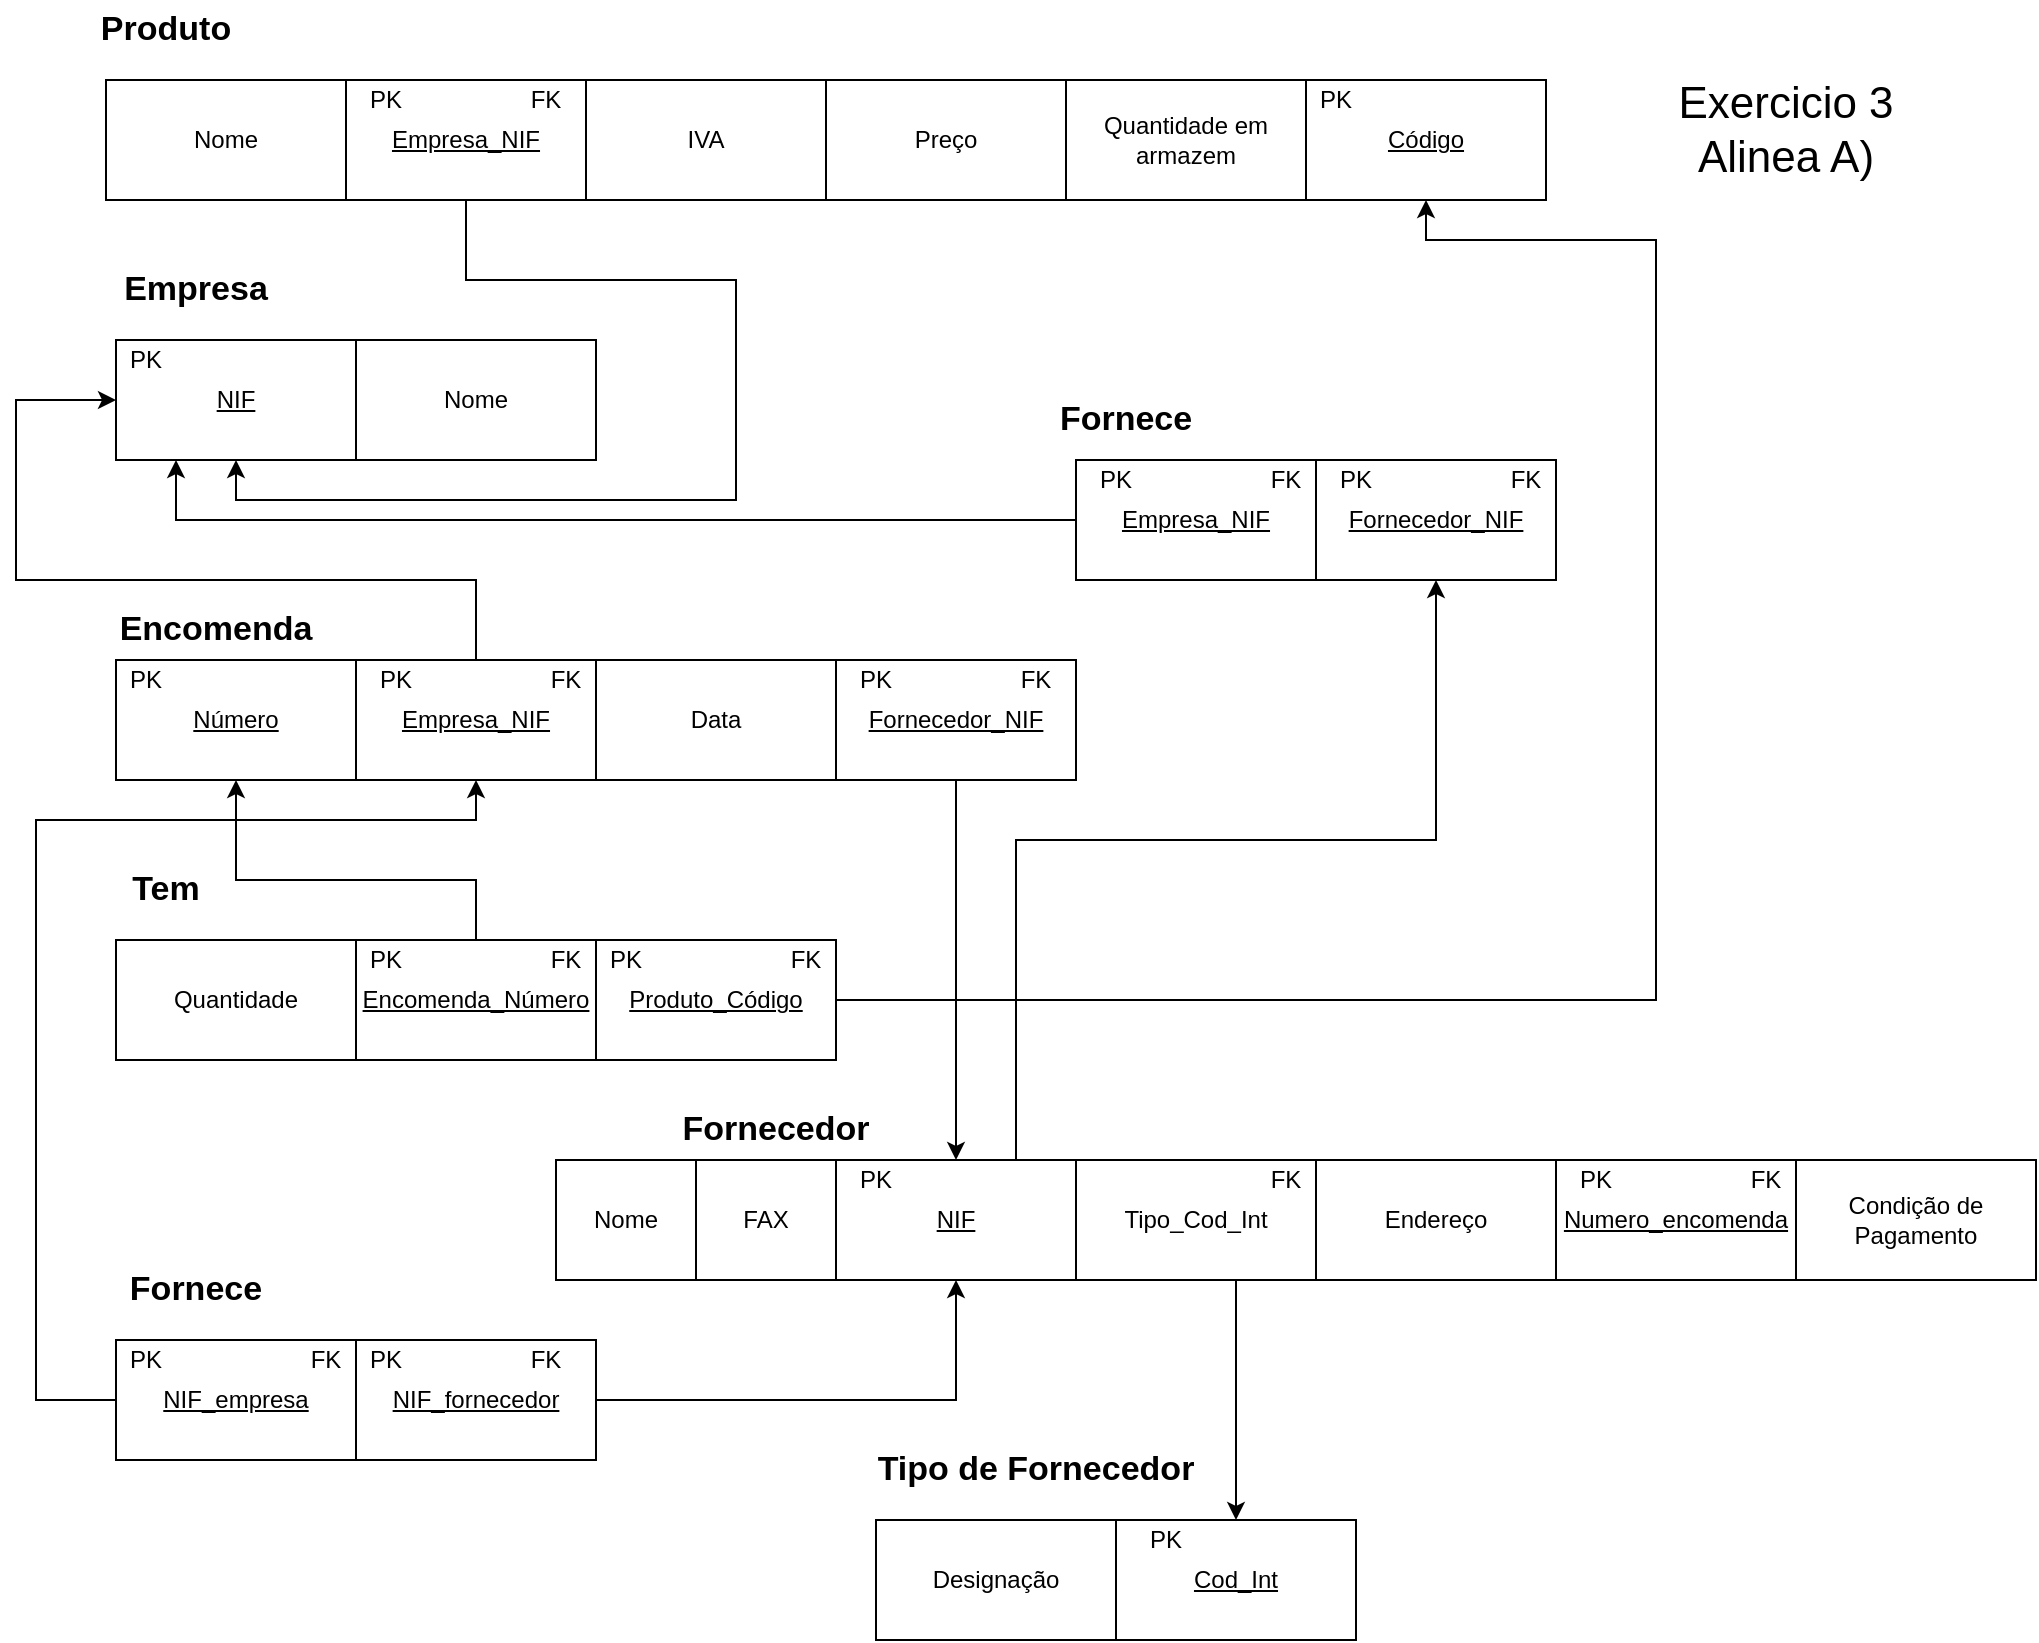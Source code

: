 <mxfile version="21.0.6" type="device"><diagram id="eHL8OaW10dsQG3g6--AR" name="Page-1"><mxGraphModel dx="1674" dy="731" grid="1" gridSize="10" guides="1" tooltips="1" connect="1" arrows="1" fold="1" page="1" pageScale="1" pageWidth="850" pageHeight="1100" math="0" shadow="0"><root><mxCell id="0"/><mxCell id="1" parent="0"/><mxCell id="gYfxAdjZzy2686fwl5_t-1" value="&lt;u&gt;Código&lt;/u&gt;" style="rounded=0;whiteSpace=wrap;html=1;" parent="1" vertex="1"><mxGeometry x="675" y="70" width="120" height="60" as="geometry"/></mxCell><mxCell id="gYfxAdjZzy2686fwl5_t-2" value="IVA" style="rounded=0;whiteSpace=wrap;html=1;" parent="1" vertex="1"><mxGeometry x="315" y="70" width="120" height="60" as="geometry"/></mxCell><mxCell id="gYfxAdjZzy2686fwl5_t-3" value="Nome" style="rounded=0;whiteSpace=wrap;html=1;" parent="1" vertex="1"><mxGeometry x="75" y="70" width="120" height="60" as="geometry"/></mxCell><mxCell id="gYfxAdjZzy2686fwl5_t-4" value="Produto" style="text;html=1;strokeColor=none;fillColor=none;align=center;verticalAlign=middle;whiteSpace=wrap;rounded=0;fontStyle=1;fontSize=17;" parent="1" vertex="1"><mxGeometry x="75" y="30" width="60" height="30" as="geometry"/></mxCell><mxCell id="gYfxAdjZzy2686fwl5_t-6" value="&lt;u&gt;NIF&lt;/u&gt;" style="rounded=0;whiteSpace=wrap;html=1;" parent="1" vertex="1"><mxGeometry x="80" y="200" width="120" height="60" as="geometry"/></mxCell><mxCell id="gYfxAdjZzy2686fwl5_t-7" value="Nome" style="rounded=0;whiteSpace=wrap;html=1;" parent="1" vertex="1"><mxGeometry x="200" y="200" width="120" height="60" as="geometry"/></mxCell><mxCell id="gYfxAdjZzy2686fwl5_t-9" value="Empresa" style="text;html=1;strokeColor=none;fillColor=none;align=center;verticalAlign=middle;whiteSpace=wrap;rounded=0;fontStyle=1;fontSize=17;" parent="1" vertex="1"><mxGeometry x="90" y="160" width="60" height="30" as="geometry"/></mxCell><mxCell id="gYfxAdjZzy2686fwl5_t-10" value="&lt;u&gt;Empresa_NIF&lt;/u&gt;" style="rounded=0;whiteSpace=wrap;html=1;" parent="1" vertex="1"><mxGeometry x="195" y="70" width="120" height="60" as="geometry"/></mxCell><mxCell id="gYfxAdjZzy2686fwl5_t-12" value="Preço" style="rounded=0;whiteSpace=wrap;html=1;" parent="1" vertex="1"><mxGeometry x="435" y="70" width="120" height="60" as="geometry"/></mxCell><mxCell id="gYfxAdjZzy2686fwl5_t-13" value="Quantidade em armazem" style="rounded=0;whiteSpace=wrap;html=1;" parent="1" vertex="1"><mxGeometry x="555" y="70" width="120" height="60" as="geometry"/></mxCell><mxCell id="gYfxAdjZzy2686fwl5_t-15" value="&lt;u&gt;Número&lt;/u&gt;" style="rounded=0;whiteSpace=wrap;html=1;" parent="1" vertex="1"><mxGeometry x="80" y="360" width="120" height="60" as="geometry"/></mxCell><mxCell id="gYfxAdjZzy2686fwl5_t-16" value="Data" style="rounded=0;whiteSpace=wrap;html=1;" parent="1" vertex="1"><mxGeometry x="320" y="360" width="120" height="60" as="geometry"/></mxCell><mxCell id="gYfxAdjZzy2686fwl5_t-17" value="Encomenda" style="text;html=1;strokeColor=none;fillColor=none;align=center;verticalAlign=middle;whiteSpace=wrap;rounded=0;fontStyle=1;fontSize=17;" parent="1" vertex="1"><mxGeometry x="90" y="330" width="80" height="30" as="geometry"/></mxCell><mxCell id="gYfxAdjZzy2686fwl5_t-20" value="&lt;u&gt;NIF&lt;/u&gt;" style="rounded=0;whiteSpace=wrap;html=1;" parent="1" vertex="1"><mxGeometry x="440" y="610" width="120" height="60" as="geometry"/></mxCell><mxCell id="gYfxAdjZzy2686fwl5_t-21" value="Endereço" style="rounded=0;whiteSpace=wrap;html=1;" parent="1" vertex="1"><mxGeometry x="680" y="610" width="120" height="60" as="geometry"/></mxCell><mxCell id="gYfxAdjZzy2686fwl5_t-22" value="FAX" style="rounded=0;whiteSpace=wrap;html=1;" parent="1" vertex="1"><mxGeometry x="370" y="610" width="70" height="60" as="geometry"/></mxCell><mxCell id="gYfxAdjZzy2686fwl5_t-23" value="Fornecedor" style="text;html=1;strokeColor=none;fillColor=none;align=center;verticalAlign=middle;whiteSpace=wrap;rounded=0;fontStyle=1;fontSize=17;" parent="1" vertex="1"><mxGeometry x="380" y="580" width="60" height="30" as="geometry"/></mxCell><mxCell id="gYfxAdjZzy2686fwl5_t-24" value="Nome" style="rounded=0;whiteSpace=wrap;html=1;" parent="1" vertex="1"><mxGeometry x="300" y="610" width="70" height="60" as="geometry"/></mxCell><mxCell id="gYfxAdjZzy2686fwl5_t-25" value="Condição de Pagamento" style="rounded=0;whiteSpace=wrap;html=1;" parent="1" vertex="1"><mxGeometry x="920" y="610" width="120" height="60" as="geometry"/></mxCell><mxCell id="gYfxAdjZzy2686fwl5_t-33" value="&lt;u&gt;Cod_Int&lt;/u&gt;" style="rounded=0;whiteSpace=wrap;html=1;" parent="1" vertex="1"><mxGeometry x="580" y="790" width="120" height="60" as="geometry"/></mxCell><mxCell id="gYfxAdjZzy2686fwl5_t-36" value="Tipo de Fornecedor" style="text;html=1;strokeColor=none;fillColor=none;align=center;verticalAlign=middle;whiteSpace=wrap;rounded=0;fontStyle=1;fontSize=17;" parent="1" vertex="1"><mxGeometry x="450" y="750" width="180" height="30" as="geometry"/></mxCell><mxCell id="gYfxAdjZzy2686fwl5_t-37" value="Designação" style="rounded=0;whiteSpace=wrap;html=1;" parent="1" vertex="1"><mxGeometry x="460" y="790" width="120" height="60" as="geometry"/></mxCell><mxCell id="gYfxAdjZzy2686fwl5_t-40" value="&lt;u&gt;Empresa_NIF&lt;/u&gt;" style="rounded=0;whiteSpace=wrap;html=1;" parent="1" vertex="1"><mxGeometry x="560" y="260" width="120" height="60" as="geometry"/></mxCell><mxCell id="gYfxAdjZzy2686fwl5_t-41" value="&lt;u&gt;Fornecedor_NIF&lt;/u&gt;" style="rounded=0;whiteSpace=wrap;html=1;" parent="1" vertex="1"><mxGeometry x="680" y="260" width="120" height="60" as="geometry"/></mxCell><mxCell id="gYfxAdjZzy2686fwl5_t-42" value="Fornece" style="text;html=1;strokeColor=none;fillColor=none;align=center;verticalAlign=middle;whiteSpace=wrap;rounded=0;fontStyle=1;fontSize=17;" parent="1" vertex="1"><mxGeometry x="555" y="225" width="60" height="30" as="geometry"/></mxCell><mxCell id="gYfxAdjZzy2686fwl5_t-53" value="Tipo_Cod_Int" style="rounded=0;whiteSpace=wrap;html=1;" parent="1" vertex="1"><mxGeometry x="560" y="610" width="120" height="60" as="geometry"/></mxCell><mxCell id="gYfxAdjZzy2686fwl5_t-55" value="&lt;u&gt;Fornecedor_NIF&lt;/u&gt;" style="rounded=0;whiteSpace=wrap;html=1;" parent="1" vertex="1"><mxGeometry x="440" y="360" width="120" height="60" as="geometry"/></mxCell><mxCell id="gYfxAdjZzy2686fwl5_t-56" value="&lt;u&gt;Empresa_NIF&lt;/u&gt;" style="rounded=0;whiteSpace=wrap;html=1;" parent="1" vertex="1"><mxGeometry x="200" y="360" width="120" height="60" as="geometry"/></mxCell><mxCell id="gYfxAdjZzy2686fwl5_t-59" value="Quantidade" style="rounded=0;whiteSpace=wrap;html=1;" parent="1" vertex="1"><mxGeometry x="80" y="500" width="120" height="60" as="geometry"/></mxCell><mxCell id="gYfxAdjZzy2686fwl5_t-61" value="Tem" style="text;html=1;strokeColor=none;fillColor=none;align=center;verticalAlign=middle;whiteSpace=wrap;rounded=0;fontStyle=1;fontSize=17;" parent="1" vertex="1"><mxGeometry x="65" y="460" width="80" height="30" as="geometry"/></mxCell><mxCell id="gYfxAdjZzy2686fwl5_t-62" value="&lt;u&gt;Produto_Código&lt;/u&gt;" style="rounded=0;whiteSpace=wrap;html=1;" parent="1" vertex="1"><mxGeometry x="320" y="500" width="120" height="60" as="geometry"/></mxCell><mxCell id="gYfxAdjZzy2686fwl5_t-63" value="&lt;u&gt;Encomenda_Número&lt;/u&gt;" style="rounded=0;whiteSpace=wrap;html=1;" parent="1" vertex="1"><mxGeometry x="200" y="500" width="120" height="60" as="geometry"/></mxCell><mxCell id="gYfxAdjZzy2686fwl5_t-81" value="&lt;u&gt;Numero_encomenda&lt;/u&gt;" style="rounded=0;whiteSpace=wrap;html=1;" parent="1" vertex="1"><mxGeometry x="800" y="610" width="120" height="60" as="geometry"/></mxCell><mxCell id="R3dNH66b4qSO5ilORrU0-4" value="FK" style="text;html=1;strokeColor=none;fillColor=none;align=center;verticalAlign=middle;whiteSpace=wrap;rounded=0;" parent="1" vertex="1"><mxGeometry x="400" y="500" width="50" height="20" as="geometry"/></mxCell><mxCell id="R3dNH66b4qSO5ilORrU0-5" value="PK" style="text;html=1;strokeColor=none;fillColor=none;align=center;verticalAlign=middle;whiteSpace=wrap;rounded=0;" parent="1" vertex="1"><mxGeometry x="310" y="500" width="50" height="20" as="geometry"/></mxCell><mxCell id="R3dNH66b4qSO5ilORrU0-6" value="FK" style="text;html=1;strokeColor=none;fillColor=none;align=center;verticalAlign=middle;whiteSpace=wrap;rounded=0;" parent="1" vertex="1"><mxGeometry x="515" y="360" width="50" height="20" as="geometry"/></mxCell><mxCell id="R3dNH66b4qSO5ilORrU0-7" value="PK" style="text;html=1;strokeColor=none;fillColor=none;align=center;verticalAlign=middle;whiteSpace=wrap;rounded=0;" parent="1" vertex="1"><mxGeometry x="435" y="610" width="50" height="20" as="geometry"/></mxCell><mxCell id="R3dNH66b4qSO5ilORrU0-11" value="Fornece" style="text;html=1;strokeColor=none;fillColor=none;align=center;verticalAlign=middle;whiteSpace=wrap;rounded=0;fontStyle=1;fontSize=17;" parent="1" vertex="1"><mxGeometry x="80" y="660" width="80" height="30" as="geometry"/></mxCell><mxCell id="R3dNH66b4qSO5ilORrU0-12" value="&lt;u&gt;NIF_fornecedor&lt;/u&gt;" style="rounded=0;whiteSpace=wrap;html=1;" parent="1" vertex="1"><mxGeometry x="200" y="700" width="120" height="60" as="geometry"/></mxCell><mxCell id="R3dNH66b4qSO5ilORrU0-14" value="&lt;u&gt;NIF_empresa&lt;/u&gt;" style="rounded=0;whiteSpace=wrap;html=1;" parent="1" vertex="1"><mxGeometry x="80" y="700" width="120" height="60" as="geometry"/></mxCell><mxCell id="R3dNH66b4qSO5ilORrU0-15" value="" style="endArrow=classic;html=1;rounded=0;fontSize=17;exitX=0.5;exitY=1;exitDx=0;exitDy=0;entryX=0.5;entryY=1;entryDx=0;entryDy=0;" parent="1" source="gYfxAdjZzy2686fwl5_t-10" target="gYfxAdjZzy2686fwl5_t-6" edge="1"><mxGeometry width="50" height="50" relative="1" as="geometry"><mxPoint x="340" y="300" as="sourcePoint"/><mxPoint x="390" y="250" as="targetPoint"/><Array as="points"><mxPoint x="255" y="170"/><mxPoint x="390" y="170"/><mxPoint x="390" y="280"/><mxPoint x="140" y="280"/></Array></mxGeometry></mxCell><mxCell id="R3dNH66b4qSO5ilORrU0-16" value="PK" style="text;html=1;strokeColor=none;fillColor=none;align=center;verticalAlign=middle;whiteSpace=wrap;rounded=0;" parent="1" vertex="1"><mxGeometry x="70" y="200" width="50" height="20" as="geometry"/></mxCell><mxCell id="R3dNH66b4qSO5ilORrU0-17" value="FK" style="text;html=1;strokeColor=none;fillColor=none;align=center;verticalAlign=middle;whiteSpace=wrap;rounded=0;" parent="1" vertex="1"><mxGeometry x="270" y="70" width="50" height="20" as="geometry"/></mxCell><mxCell id="R3dNH66b4qSO5ilORrU0-18" value="PK" style="text;html=1;strokeColor=none;fillColor=none;align=center;verticalAlign=middle;whiteSpace=wrap;rounded=0;" parent="1" vertex="1"><mxGeometry x="190" y="70" width="50" height="20" as="geometry"/></mxCell><mxCell id="R3dNH66b4qSO5ilORrU0-23" value="" style="endArrow=classic;html=1;rounded=0;fontSize=17;entryX=0.25;entryY=1;entryDx=0;entryDy=0;exitX=0;exitY=0.5;exitDx=0;exitDy=0;" parent="1" source="gYfxAdjZzy2686fwl5_t-40" target="gYfxAdjZzy2686fwl5_t-6" edge="1"><mxGeometry width="50" height="50" relative="1" as="geometry"><mxPoint x="550" y="310" as="sourcePoint"/><mxPoint x="390" y="250" as="targetPoint"/><Array as="points"><mxPoint x="110" y="290"/></Array></mxGeometry></mxCell><mxCell id="R3dNH66b4qSO5ilORrU0-24" value="FK" style="text;html=1;strokeColor=none;fillColor=none;align=center;verticalAlign=middle;whiteSpace=wrap;rounded=0;" parent="1" vertex="1"><mxGeometry x="640" y="260" width="50" height="20" as="geometry"/></mxCell><mxCell id="R3dNH66b4qSO5ilORrU0-25" value="PK" style="text;html=1;strokeColor=none;fillColor=none;align=center;verticalAlign=middle;whiteSpace=wrap;rounded=0;" parent="1" vertex="1"><mxGeometry x="675" y="260" width="50" height="20" as="geometry"/></mxCell><mxCell id="R3dNH66b4qSO5ilORrU0-26" value="FK" style="text;html=1;strokeColor=none;fillColor=none;align=center;verticalAlign=middle;whiteSpace=wrap;rounded=0;" parent="1" vertex="1"><mxGeometry x="760" y="260" width="50" height="20" as="geometry"/></mxCell><mxCell id="R3dNH66b4qSO5ilORrU0-27" value="PK" style="text;html=1;strokeColor=none;fillColor=none;align=center;verticalAlign=middle;whiteSpace=wrap;rounded=0;" parent="1" vertex="1"><mxGeometry x="435" y="360" width="50" height="20" as="geometry"/></mxCell><mxCell id="R3dNH66b4qSO5ilORrU0-28" value="" style="endArrow=classic;html=1;rounded=0;fontSize=17;exitX=0.75;exitY=0;exitDx=0;exitDy=0;entryX=0.5;entryY=1;entryDx=0;entryDy=0;" parent="1" source="gYfxAdjZzy2686fwl5_t-20" target="gYfxAdjZzy2686fwl5_t-41" edge="1"><mxGeometry width="50" height="50" relative="1" as="geometry"><mxPoint x="340" y="410" as="sourcePoint"/><mxPoint x="390" y="360" as="targetPoint"/><Array as="points"><mxPoint x="530" y="450"/><mxPoint x="740" y="450"/></Array></mxGeometry></mxCell><mxCell id="R3dNH66b4qSO5ilORrU0-30" value="FK" style="text;html=1;strokeColor=none;fillColor=none;align=center;verticalAlign=middle;whiteSpace=wrap;rounded=0;" parent="1" vertex="1"><mxGeometry x="160" y="700" width="50" height="20" as="geometry"/></mxCell><mxCell id="R3dNH66b4qSO5ilORrU0-32" value="" style="endArrow=classic;html=1;rounded=0;fontSize=17;entryX=0.5;entryY=0;entryDx=0;entryDy=0;" parent="1" target="gYfxAdjZzy2686fwl5_t-33" edge="1"><mxGeometry width="50" height="50" relative="1" as="geometry"><mxPoint x="640" y="670" as="sourcePoint"/><mxPoint x="390" y="480" as="targetPoint"/></mxGeometry></mxCell><mxCell id="R3dNH66b4qSO5ilORrU0-33" value="FK" style="text;html=1;strokeColor=none;fillColor=none;align=center;verticalAlign=middle;whiteSpace=wrap;rounded=0;" parent="1" vertex="1"><mxGeometry x="280" y="360" width="50" height="20" as="geometry"/></mxCell><mxCell id="R3dNH66b4qSO5ilORrU0-34" value="PK" style="text;html=1;strokeColor=none;fillColor=none;align=center;verticalAlign=middle;whiteSpace=wrap;rounded=0;" parent="1" vertex="1"><mxGeometry x="195" y="360" width="50" height="20" as="geometry"/></mxCell><mxCell id="R3dNH66b4qSO5ilORrU0-35" value="PK" style="text;html=1;strokeColor=none;fillColor=none;align=center;verticalAlign=middle;whiteSpace=wrap;rounded=0;" parent="1" vertex="1"><mxGeometry x="190" y="500" width="50" height="20" as="geometry"/></mxCell><mxCell id="R3dNH66b4qSO5ilORrU0-37" value="" style="endArrow=classic;html=1;rounded=0;fontSize=17;entryX=0.5;entryY=0;entryDx=0;entryDy=0;" parent="1" target="gYfxAdjZzy2686fwl5_t-20" edge="1"><mxGeometry width="50" height="50" relative="1" as="geometry"><mxPoint x="500" y="420" as="sourcePoint"/><mxPoint x="500" y="600" as="targetPoint"/><Array as="points"/></mxGeometry></mxCell><mxCell id="R3dNH66b4qSO5ilORrU0-38" value="" style="endArrow=classic;html=1;rounded=0;fontSize=17;exitX=0.5;exitY=0;exitDx=0;exitDy=0;entryX=0;entryY=0.5;entryDx=0;entryDy=0;" parent="1" source="gYfxAdjZzy2686fwl5_t-56" target="gYfxAdjZzy2686fwl5_t-6" edge="1"><mxGeometry width="50" height="50" relative="1" as="geometry"><mxPoint x="290" y="410" as="sourcePoint"/><mxPoint x="340" y="360" as="targetPoint"/><Array as="points"><mxPoint x="260" y="320"/><mxPoint x="30" y="320"/><mxPoint x="30" y="230"/></Array></mxGeometry></mxCell><mxCell id="R3dNH66b4qSO5ilORrU0-39" value="PK" style="text;html=1;strokeColor=none;fillColor=none;align=center;verticalAlign=middle;whiteSpace=wrap;rounded=0;" parent="1" vertex="1"><mxGeometry x="665" y="70" width="50" height="20" as="geometry"/></mxCell><mxCell id="R3dNH66b4qSO5ilORrU0-40" value="" style="endArrow=classic;html=1;rounded=0;fontSize=17;exitX=0.5;exitY=0;exitDx=0;exitDy=0;entryX=0.5;entryY=1;entryDx=0;entryDy=0;" parent="1" source="gYfxAdjZzy2686fwl5_t-63" target="gYfxAdjZzy2686fwl5_t-15" edge="1"><mxGeometry width="50" height="50" relative="1" as="geometry"><mxPoint x="290" y="650" as="sourcePoint"/><mxPoint x="340" y="600" as="targetPoint"/><Array as="points"><mxPoint x="260" y="470"/><mxPoint x="140" y="470"/></Array></mxGeometry></mxCell><mxCell id="R3dNH66b4qSO5ilORrU0-42" value="FK" style="text;html=1;strokeColor=none;fillColor=none;align=center;verticalAlign=middle;whiteSpace=wrap;rounded=0;" parent="1" vertex="1"><mxGeometry x="280" y="500" width="50" height="20" as="geometry"/></mxCell><mxCell id="R3dNH66b4qSO5ilORrU0-43" value="PK" style="text;html=1;strokeColor=none;fillColor=none;align=center;verticalAlign=middle;whiteSpace=wrap;rounded=0;" parent="1" vertex="1"><mxGeometry x="580" y="790" width="50" height="20" as="geometry"/></mxCell><mxCell id="R3dNH66b4qSO5ilORrU0-44" value="FK" style="text;html=1;strokeColor=none;fillColor=none;align=center;verticalAlign=middle;whiteSpace=wrap;rounded=0;" parent="1" vertex="1"><mxGeometry x="640" y="610" width="50" height="20" as="geometry"/></mxCell><mxCell id="R3dNH66b4qSO5ilORrU0-45" value="PK" style="text;html=1;strokeColor=none;fillColor=none;align=center;verticalAlign=middle;whiteSpace=wrap;rounded=0;" parent="1" vertex="1"><mxGeometry x="555" y="260" width="50" height="20" as="geometry"/></mxCell><mxCell id="R3dNH66b4qSO5ilORrU0-46" value="" style="endArrow=classic;html=1;rounded=0;fontSize=17;exitX=1;exitY=0.5;exitDx=0;exitDy=0;entryX=0.5;entryY=1;entryDx=0;entryDy=0;" parent="1" source="gYfxAdjZzy2686fwl5_t-62" target="gYfxAdjZzy2686fwl5_t-1" edge="1"><mxGeometry width="50" height="50" relative="1" as="geometry"><mxPoint x="360" y="650" as="sourcePoint"/><mxPoint x="410" y="600" as="targetPoint"/><Array as="points"><mxPoint x="850" y="530"/><mxPoint x="850" y="280"/><mxPoint x="850" y="150"/><mxPoint x="735" y="150"/></Array></mxGeometry></mxCell><mxCell id="R3dNH66b4qSO5ilORrU0-47" value="" style="endArrow=classic;html=1;rounded=0;fontSize=17;exitX=0;exitY=0.5;exitDx=0;exitDy=0;entryX=0.5;entryY=1;entryDx=0;entryDy=0;" parent="1" source="R3dNH66b4qSO5ilORrU0-14" target="gYfxAdjZzy2686fwl5_t-56" edge="1"><mxGeometry width="50" height="50" relative="1" as="geometry"><mxPoint x="440" y="650" as="sourcePoint"/><mxPoint x="490" y="600" as="targetPoint"/><Array as="points"><mxPoint x="40" y="730"/><mxPoint x="40" y="440"/><mxPoint x="260" y="440"/></Array></mxGeometry></mxCell><mxCell id="R3dNH66b4qSO5ilORrU0-48" value="FK" style="text;html=1;strokeColor=none;fillColor=none;align=center;verticalAlign=middle;whiteSpace=wrap;rounded=0;" parent="1" vertex="1"><mxGeometry x="880" y="610" width="50" height="20" as="geometry"/></mxCell><mxCell id="R3dNH66b4qSO5ilORrU0-49" value="PK" style="text;html=1;strokeColor=none;fillColor=none;align=center;verticalAlign=middle;whiteSpace=wrap;rounded=0;" parent="1" vertex="1"><mxGeometry x="795" y="610" width="50" height="20" as="geometry"/></mxCell><mxCell id="R3dNH66b4qSO5ilORrU0-50" value="FK" style="text;html=1;strokeColor=none;fillColor=none;align=center;verticalAlign=middle;whiteSpace=wrap;rounded=0;" parent="1" vertex="1"><mxGeometry x="270" y="700" width="50" height="20" as="geometry"/></mxCell><mxCell id="R3dNH66b4qSO5ilORrU0-51" value="PK" style="text;html=1;strokeColor=none;fillColor=none;align=center;verticalAlign=middle;whiteSpace=wrap;rounded=0;" parent="1" vertex="1"><mxGeometry x="70" y="360" width="50" height="20" as="geometry"/></mxCell><mxCell id="R3dNH66b4qSO5ilORrU0-52" value="" style="endArrow=classic;html=1;rounded=0;fontSize=17;exitX=1;exitY=0.5;exitDx=0;exitDy=0;entryX=0.5;entryY=1;entryDx=0;entryDy=0;" parent="1" source="R3dNH66b4qSO5ilORrU0-12" target="gYfxAdjZzy2686fwl5_t-20" edge="1"><mxGeometry width="50" height="50" relative="1" as="geometry"><mxPoint x="310" y="650" as="sourcePoint"/><mxPoint x="360" y="600" as="targetPoint"/><Array as="points"><mxPoint x="500" y="730"/></Array></mxGeometry></mxCell><mxCell id="R3dNH66b4qSO5ilORrU0-1" value="PK" style="text;html=1;strokeColor=none;fillColor=none;align=center;verticalAlign=middle;whiteSpace=wrap;rounded=0;" parent="1" vertex="1"><mxGeometry x="190" y="700" width="50" height="20" as="geometry"/></mxCell><mxCell id="R3dNH66b4qSO5ilORrU0-10" value="PK" style="text;html=1;strokeColor=none;fillColor=none;align=center;verticalAlign=middle;whiteSpace=wrap;rounded=0;" parent="1" vertex="1"><mxGeometry x="70" y="700" width="50" height="20" as="geometry"/></mxCell><mxCell id="hZL4crxTPVFKcIC8aSXf-6" value="&lt;font style=&quot;font-size: 22px;&quot;&gt;Exercicio 3&lt;br&gt;Alinea A)&lt;br&gt;&lt;/font&gt;" style="text;html=1;strokeColor=none;fillColor=none;align=center;verticalAlign=middle;whiteSpace=wrap;rounded=0;" vertex="1" parent="1"><mxGeometry x="790" y="30" width="250" height="130" as="geometry"/></mxCell></root></mxGraphModel></diagram></mxfile>